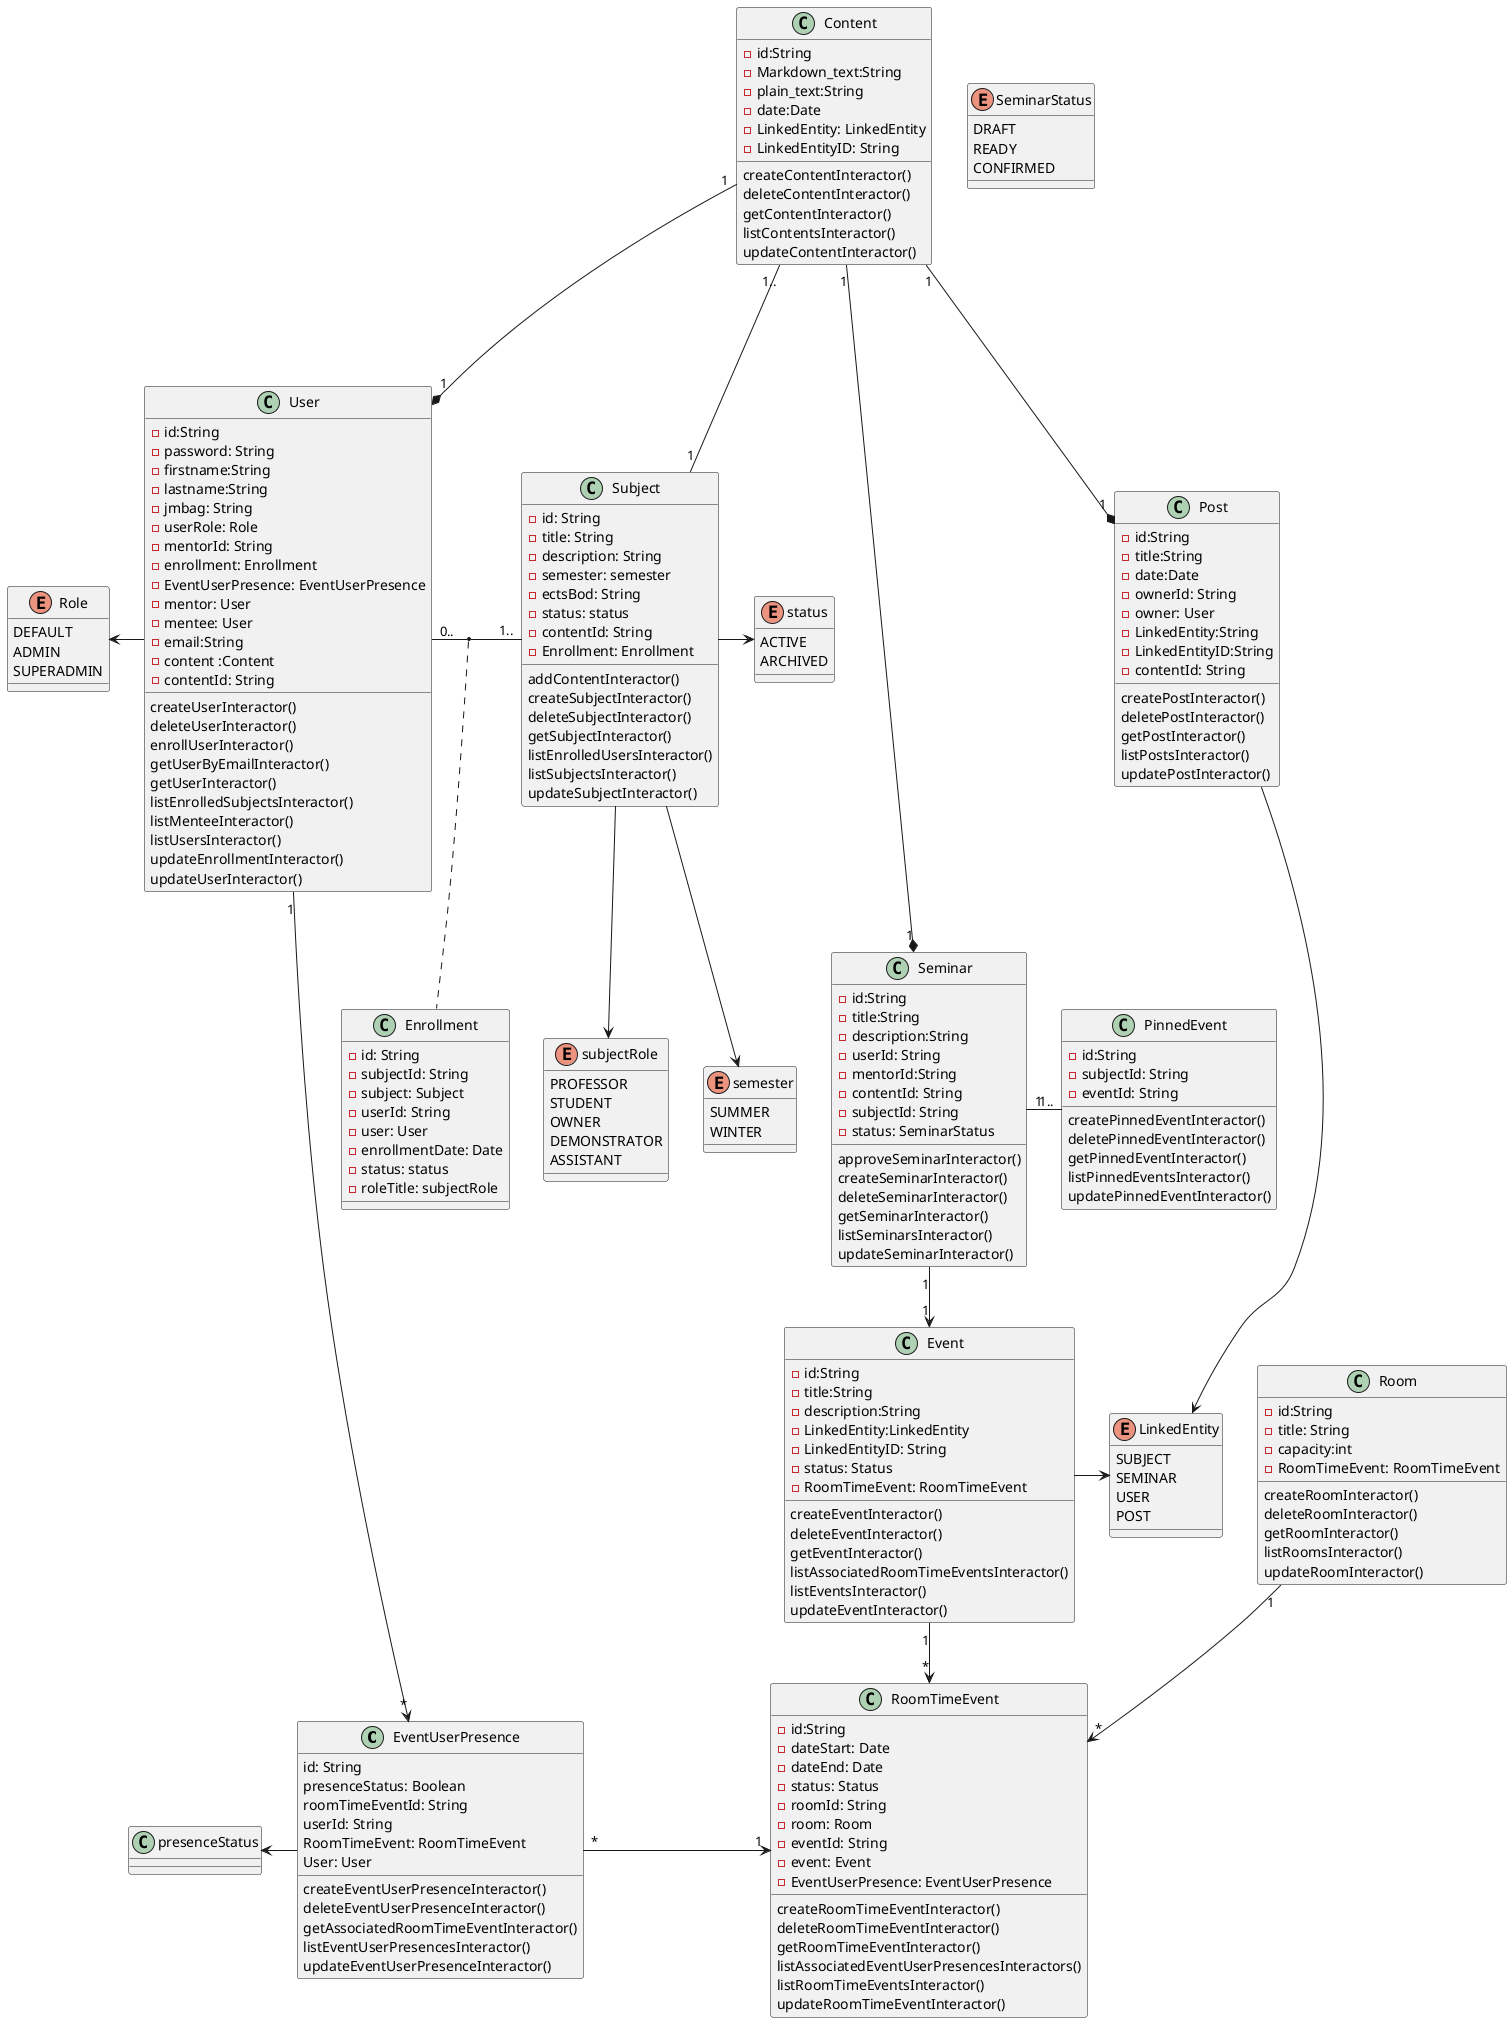 @startuml UMLclass

top to bottom direction

class EventUserPresence {
    id: String
    presenceStatus: Boolean
    roomTimeEventId: String
    userId: String
    RoomTimeEvent: RoomTimeEvent
    User: User 
    createEventUserPresenceInteractor()
    deleteEventUserPresenceInteractor()
    getAssociatedRoomTimeEventInteractor()
    listEventUserPresencesInteractor()
    updateEventUserPresenceInteractor()
    
}

class Content{
    -id:String 
    -Markdown_text:String
    -plain_text:String
    -date:Date
    -LinkedEntity: LinkedEntity
    -LinkedEntityID: String
    createContentInteractor()
    deleteContentInteractor()
    getContentInteractor()
    listContentsInteractor()
    updateContentInteractor()
}

class Post{
    -id:String
    -title:String 
    -date:Date
    -ownerId: String
    -owner: User 
    -LinkedEntity:String
    -LinkedEntityID:String
    -contentId: String
    createPostInteractor()
    deletePostInteractor()
    getPostInteractor()
    listPostsInteractor()
    updatePostInteractor()

}

class User {
    -id:String 
    -password: String
    -firstname:String
    -lastname:String
    -jmbag: String
    -userRole: Role
    -mentorId: String
    -enrollment: Enrollment
    -EventUserPresence: EventUserPresence
    -mentor: User
    -mentee: User
    -email:String 
    -content :Content
    -contentId: String
    createUserInteractor()
    deleteUserInteractor()
    enrollUserInteractor()
    getUserByEmailInteractor()
    getUserInteractor()
    listEnrolledSubjectsInteractor()
    listMenteeInteractor()
    listUsersInteractor()
    updateEnrollmentInteractor()
    updateUserInteractor()
}

class PinnedEvent { 
    -id:String
    -subjectId: String
    -eventId: String
    createPinnedEventInteractor()
    deletePinnedEventInteractor()
    getPinnedEventInteractor()
    listPinnedEventsInteractor()
    updatePinnedEventInteractor()
}

class Event { 
    -id:String 
    -title:String 
    -description:String 
    -LinkedEntity:LinkedEntity
    -LinkedEntityID: String 
    -status: Status
    -RoomTimeEvent: RoomTimeEvent
    createEventInteractor()
    deleteEventInteractor()
    getEventInteractor()
    listAssociatedRoomTimeEventsInteractor()
    listEventsInteractor()
    updateEventInteractor()
}

class Room { 
    -id:String 
    -title: String
    -capacity:int 
    -RoomTimeEvent: RoomTimeEvent
    createRoomInteractor()
    deleteRoomInteractor()
    getRoomInteractor()
    listRoomsInteractor()
    updateRoomInteractor()
}

class RoomTimeEvent {
    -id:String 
    -dateStart: Date
    -dateEnd: Date
    -status: Status
    -roomId: String
    -room: Room
    -eventId: String
    -event: Event 
    -EventUserPresence: EventUserPresence
    createRoomTimeEventInteractor()
    deleteRoomTimeEventInteractor()
    getRoomTimeEventInteractor()
    listAssociatedEventUserPresencesInteractors()
    listRoomTimeEventsInteractor()
    updateRoomTimeEventInteractor()
}

class Enrollment { 
    -id: String
    -subjectId: String
    -subject: Subject
    -userId: String
    -user: User
    -enrollmentDate: Date
    -status: status
    -roleTitle: subjectRole

}

class Seminar { 
    -id:String
    -title:String 
    -description:String 
    -userId: String
    -mentorId:String 
    -contentId: String
    -subjectId: String
    -status: SeminarStatus
    approveSeminarInteractor()
    createSeminarInteractor()
    deleteSeminarInteractor()
    getSeminarInteractor()
    listSeminarsInteractor()
    updateSeminarInteractor()

}

class Subject { 
    -id: String 
    -title: String 
    -description: String 
    -semester: semester
    -ectsBod: String 
    -status: status
    -contentId: String
    -Enrollment: Enrollment 
    addContentInteractor()
    createSubjectInteractor()
    deleteSubjectInteractor()
    getSubjectInteractor()
    listEnrolledUsersInteractor()
    listSubjectsInteractor()
    updateSubjectInteractor()
}


enum LinkedEntity { 
    SUBJECT
    SEMINAR
    USER
    POST
}

enum semester { 
    SUMMER  
    WINTER 
}
enum status { 
    ACTIVE
    ARCHIVED
}

enum SeminarStatus {
    DRAFT 
    READY
    CONFIRMED
}

enum Role {
    DEFAULT
    ADMIN
    SUPERADMIN
}



enum subjectRole { 
    PROFESSOR
    STUDENT
    OWNER
    DEMONSTRATOR
    ASSISTANT
}


Content "1" ---* "1" Post
Content "1.." --- "1" Subject
Content "1" ---* "1" User
Content "1" ---* "1" Seminar

User "0.." - "1.." Subject
(User, Subject) .. Enrollment  

Seminar "1" -right- "1.." PinnedEvent
Seminar "1" --> "1" Event
Event "1" --> "*" RoomTimeEvent
Room "1" --> "*" RoomTimeEvent

User "1" ----> "*" EventUserPresence
EventUserPresence "*" -right-> "1" RoomTimeEvent

User -left> Role 
Subject --> subjectRole
Subject -right> status
Subject --> semester
presenceStatus <- EventUserPresence
Post ---> LinkedEntity
Event -> LinkedEntity

@enduml